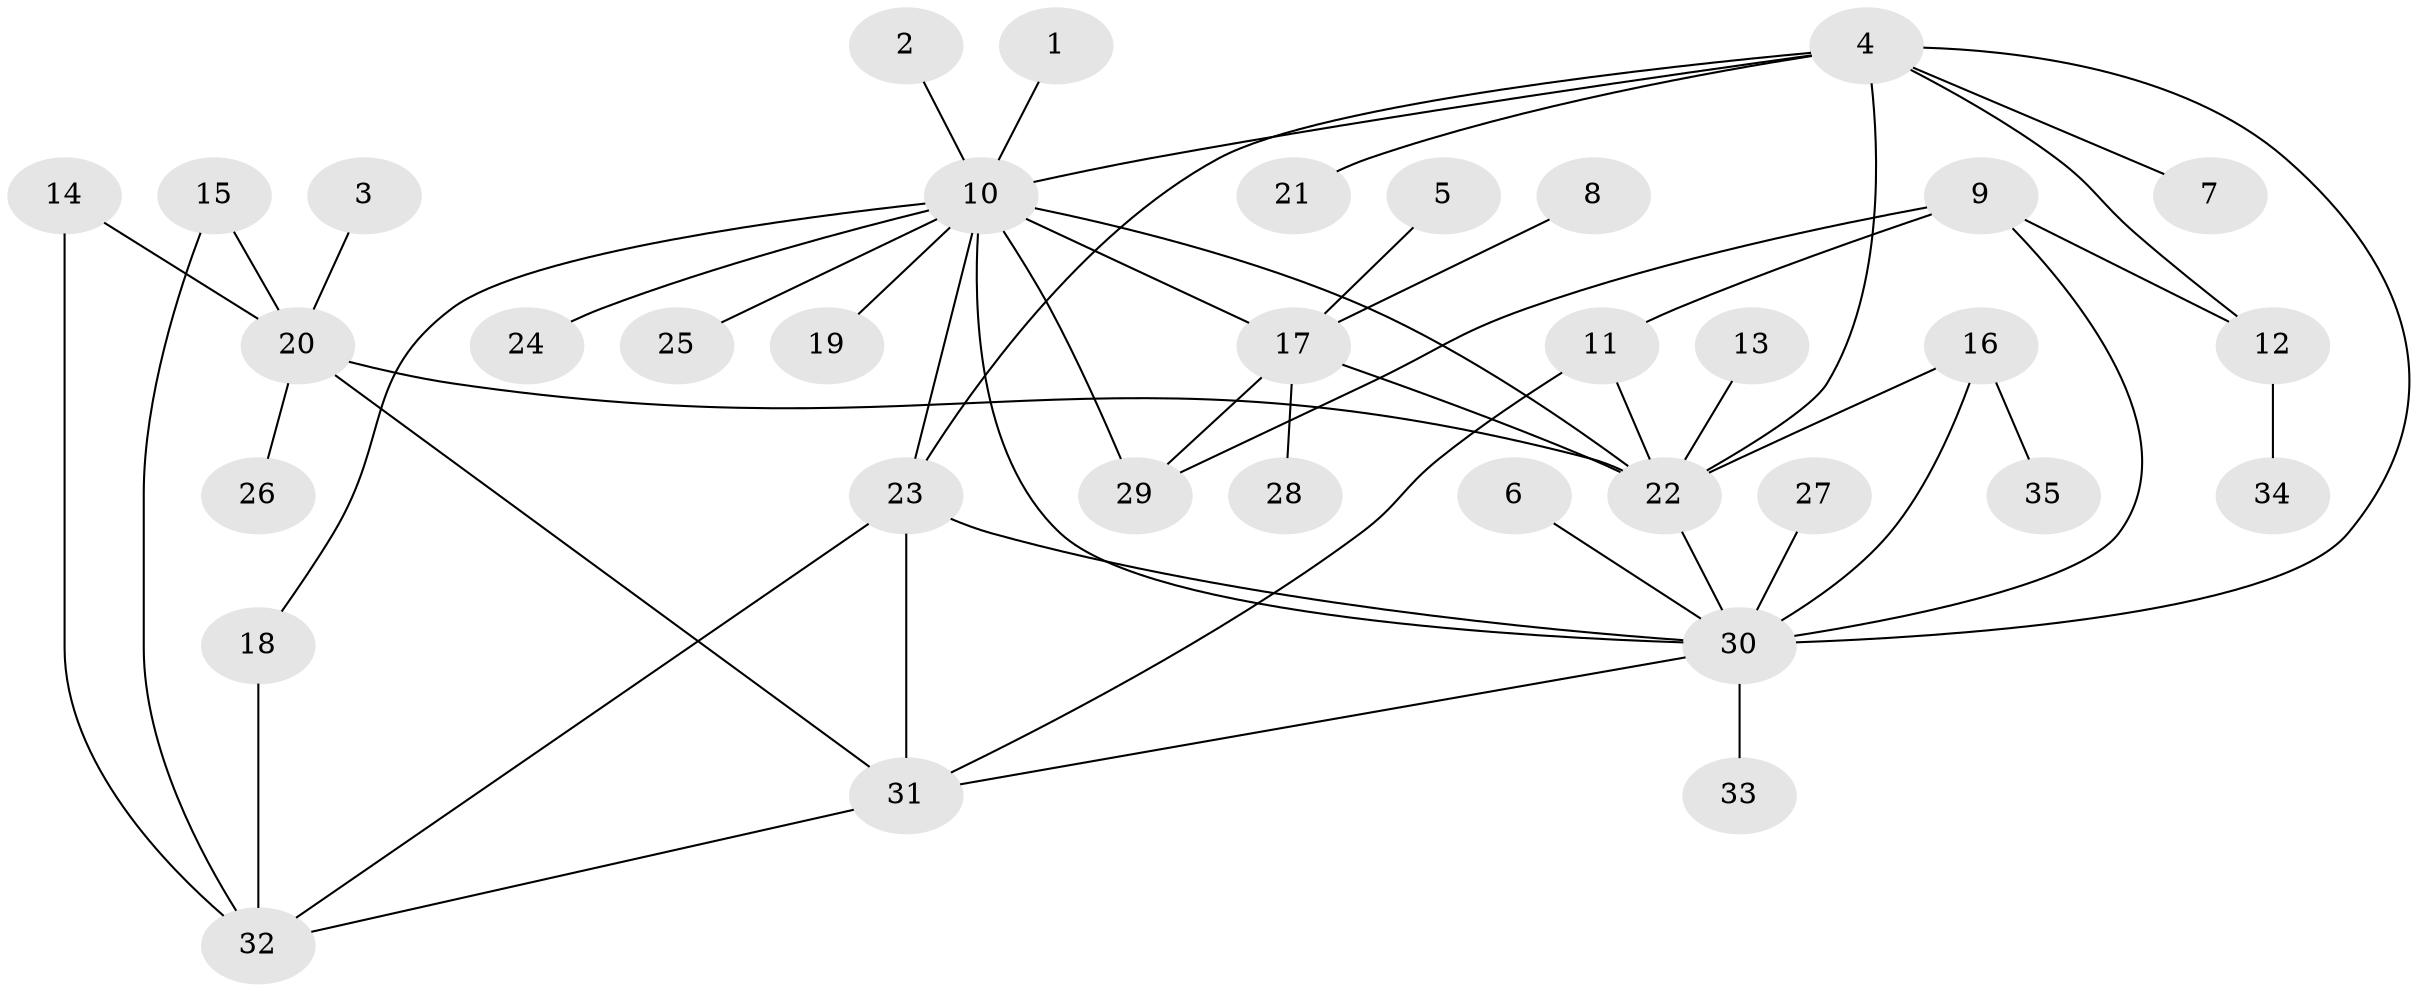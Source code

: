 // original degree distribution, {2: 0.21739130434782608, 14: 0.014492753623188406, 15: 0.028985507246376812, 8: 0.028985507246376812, 5: 0.043478260869565216, 6: 0.043478260869565216, 1: 0.463768115942029, 3: 0.10144927536231885, 4: 0.057971014492753624}
// Generated by graph-tools (version 1.1) at 2025/36/03/04/25 23:36:52]
// undirected, 35 vertices, 52 edges
graph export_dot {
  node [color=gray90,style=filled];
  1;
  2;
  3;
  4;
  5;
  6;
  7;
  8;
  9;
  10;
  11;
  12;
  13;
  14;
  15;
  16;
  17;
  18;
  19;
  20;
  21;
  22;
  23;
  24;
  25;
  26;
  27;
  28;
  29;
  30;
  31;
  32;
  33;
  34;
  35;
  1 -- 10 [weight=1.0];
  2 -- 10 [weight=1.0];
  3 -- 20 [weight=1.0];
  4 -- 7 [weight=2.0];
  4 -- 10 [weight=1.0];
  4 -- 12 [weight=1.0];
  4 -- 21 [weight=1.0];
  4 -- 22 [weight=2.0];
  4 -- 23 [weight=1.0];
  4 -- 30 [weight=1.0];
  5 -- 17 [weight=1.0];
  6 -- 30 [weight=1.0];
  8 -- 17 [weight=1.0];
  9 -- 11 [weight=1.0];
  9 -- 12 [weight=1.0];
  9 -- 29 [weight=1.0];
  9 -- 30 [weight=2.0];
  10 -- 17 [weight=1.0];
  10 -- 18 [weight=1.0];
  10 -- 19 [weight=1.0];
  10 -- 22 [weight=1.0];
  10 -- 23 [weight=1.0];
  10 -- 24 [weight=1.0];
  10 -- 25 [weight=1.0];
  10 -- 29 [weight=1.0];
  10 -- 30 [weight=1.0];
  11 -- 22 [weight=2.0];
  11 -- 31 [weight=1.0];
  12 -- 34 [weight=1.0];
  13 -- 22 [weight=1.0];
  14 -- 20 [weight=1.0];
  14 -- 32 [weight=1.0];
  15 -- 20 [weight=1.0];
  15 -- 32 [weight=1.0];
  16 -- 22 [weight=1.0];
  16 -- 30 [weight=2.0];
  16 -- 35 [weight=1.0];
  17 -- 22 [weight=1.0];
  17 -- 28 [weight=1.0];
  17 -- 29 [weight=2.0];
  18 -- 32 [weight=1.0];
  20 -- 22 [weight=2.0];
  20 -- 26 [weight=1.0];
  20 -- 31 [weight=1.0];
  22 -- 30 [weight=1.0];
  23 -- 30 [weight=2.0];
  23 -- 31 [weight=1.0];
  23 -- 32 [weight=1.0];
  27 -- 30 [weight=1.0];
  30 -- 31 [weight=1.0];
  30 -- 33 [weight=1.0];
  31 -- 32 [weight=1.0];
}
